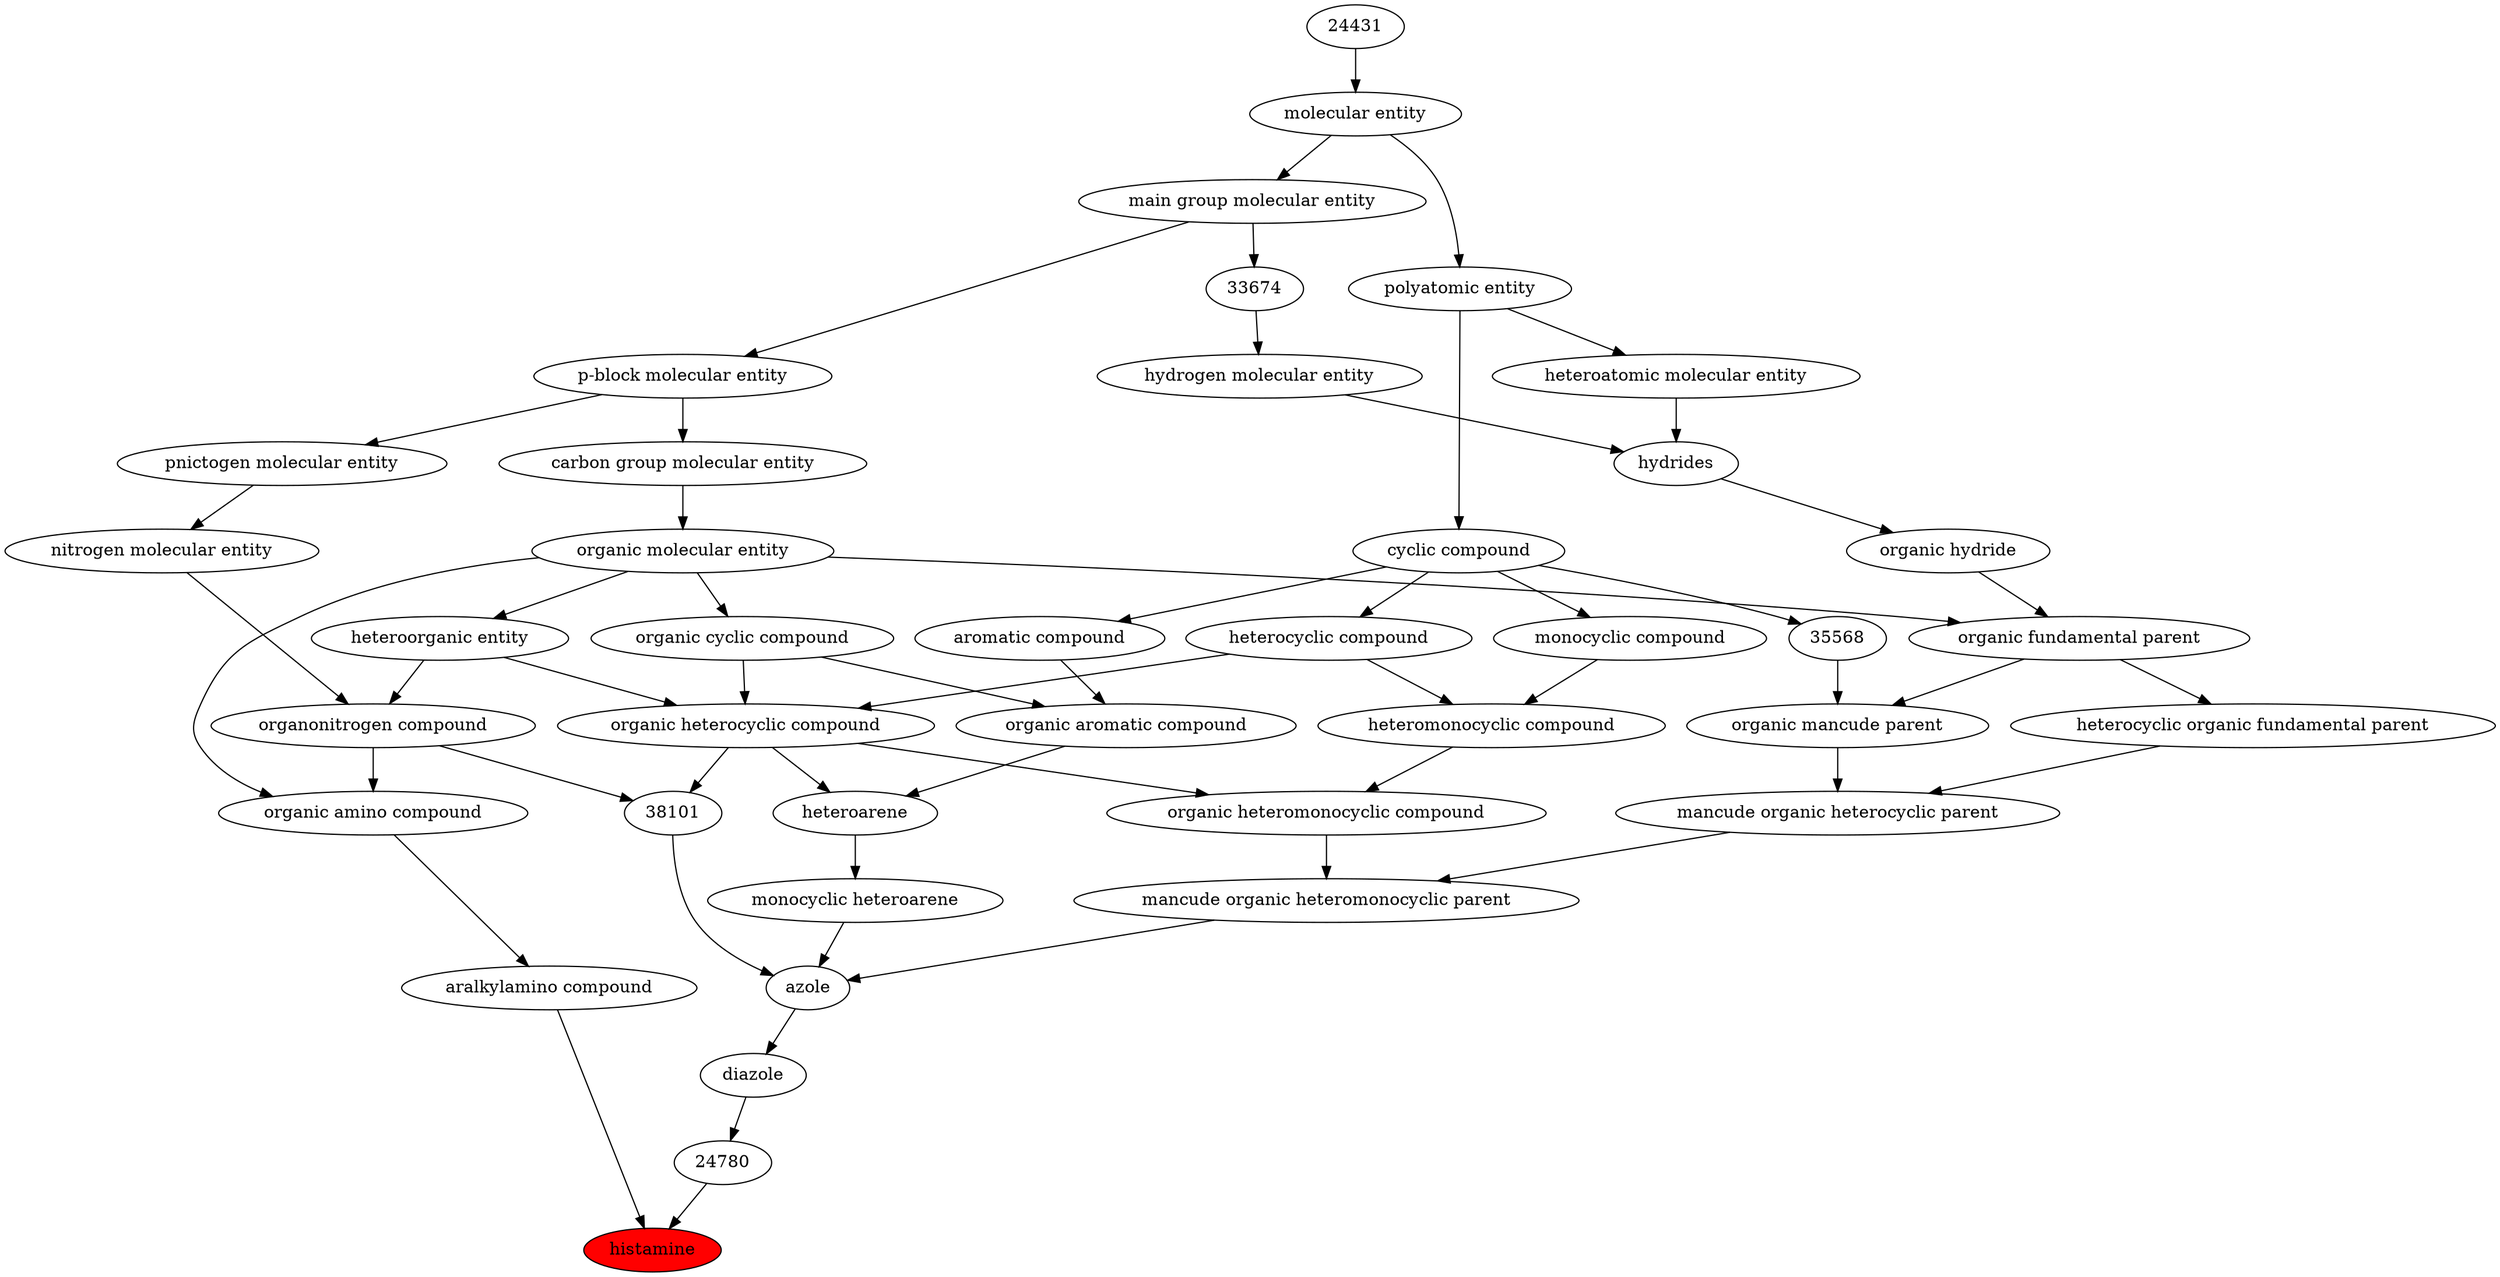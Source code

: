 digraph tree{ 
18295 [label="histamine" fillcolor=red style=filled]
64365 -> 18295
24780 -> 18295
64365 [label="aralkylamino compound"]
50047 -> 64365
24780 [label="24780"]
23677 -> 24780
50047 [label="organic amino compound"]
50860 -> 50047
35352 -> 50047
23677 [label="diazole"]
68452 -> 23677
50860 [label="organic molecular entity"]
33582 -> 50860
35352 [label="organonitrogen compound"]
51143 -> 35352
33285 -> 35352
68452 [label="azole"]
35555 -> 68452
38179 -> 68452
38101 -> 68452
33582 [label="carbon group molecular entity"]
33675 -> 33582
51143 [label="nitrogen molecular entity"]
33302 -> 51143
33285 [label="heteroorganic entity"]
50860 -> 33285
35555 [label="mancude organic heteromonocyclic parent"]
25693 -> 35555
35571 -> 35555
38179 [label="monocyclic heteroarene"]
33833 -> 38179
38101 [label="38101"]
24532 -> 38101
35352 -> 38101
33675 [label="p-block molecular entity"]
33579 -> 33675
33302 [label="pnictogen molecular entity"]
33675 -> 33302
25693 [label="organic heteromonocyclic compound"]
33670 -> 25693
24532 -> 25693
35571 [label="mancude organic heterocyclic parent"]
35573 -> 35571
35552 -> 35571
33833 [label="heteroarene"]
33659 -> 33833
24532 -> 33833
24532 [label="organic heterocyclic compound"]
33285 -> 24532
33832 -> 24532
5686 -> 24532
33579 [label="main group molecular entity"]
23367 -> 33579
33670 [label="heteromonocyclic compound"]
5686 -> 33670
33661 -> 33670
35573 [label="organic mancude parent"]
35568 -> 35573
33245 -> 35573
35552 [label="heterocyclic organic fundamental parent"]
33245 -> 35552
33659 [label="organic aromatic compound"]
33832 -> 33659
33655 -> 33659
33832 [label="organic cyclic compound"]
50860 -> 33832
5686 [label="heterocyclic compound"]
33595 -> 5686
23367 [label="molecular entity"]
24431 -> 23367
33661 [label="monocyclic compound"]
33595 -> 33661
35568 [label="35568"]
33595 -> 35568
33245 [label="organic fundamental parent"]
50860 -> 33245
37175 -> 33245
33655 [label="aromatic compound"]
33595 -> 33655
33595 [label="cyclic compound"]
36357 -> 33595
24431 [label="24431"]
37175 [label="organic hydride"]
33692 -> 37175
36357 [label="polyatomic entity"]
23367 -> 36357
33692 [label="hydrides"]
33608 -> 33692
37577 -> 33692
33608 [label="hydrogen molecular entity"]
33674 -> 33608
37577 [label="heteroatomic molecular entity"]
36357 -> 37577
33674 [label="33674"]
33579 -> 33674
}